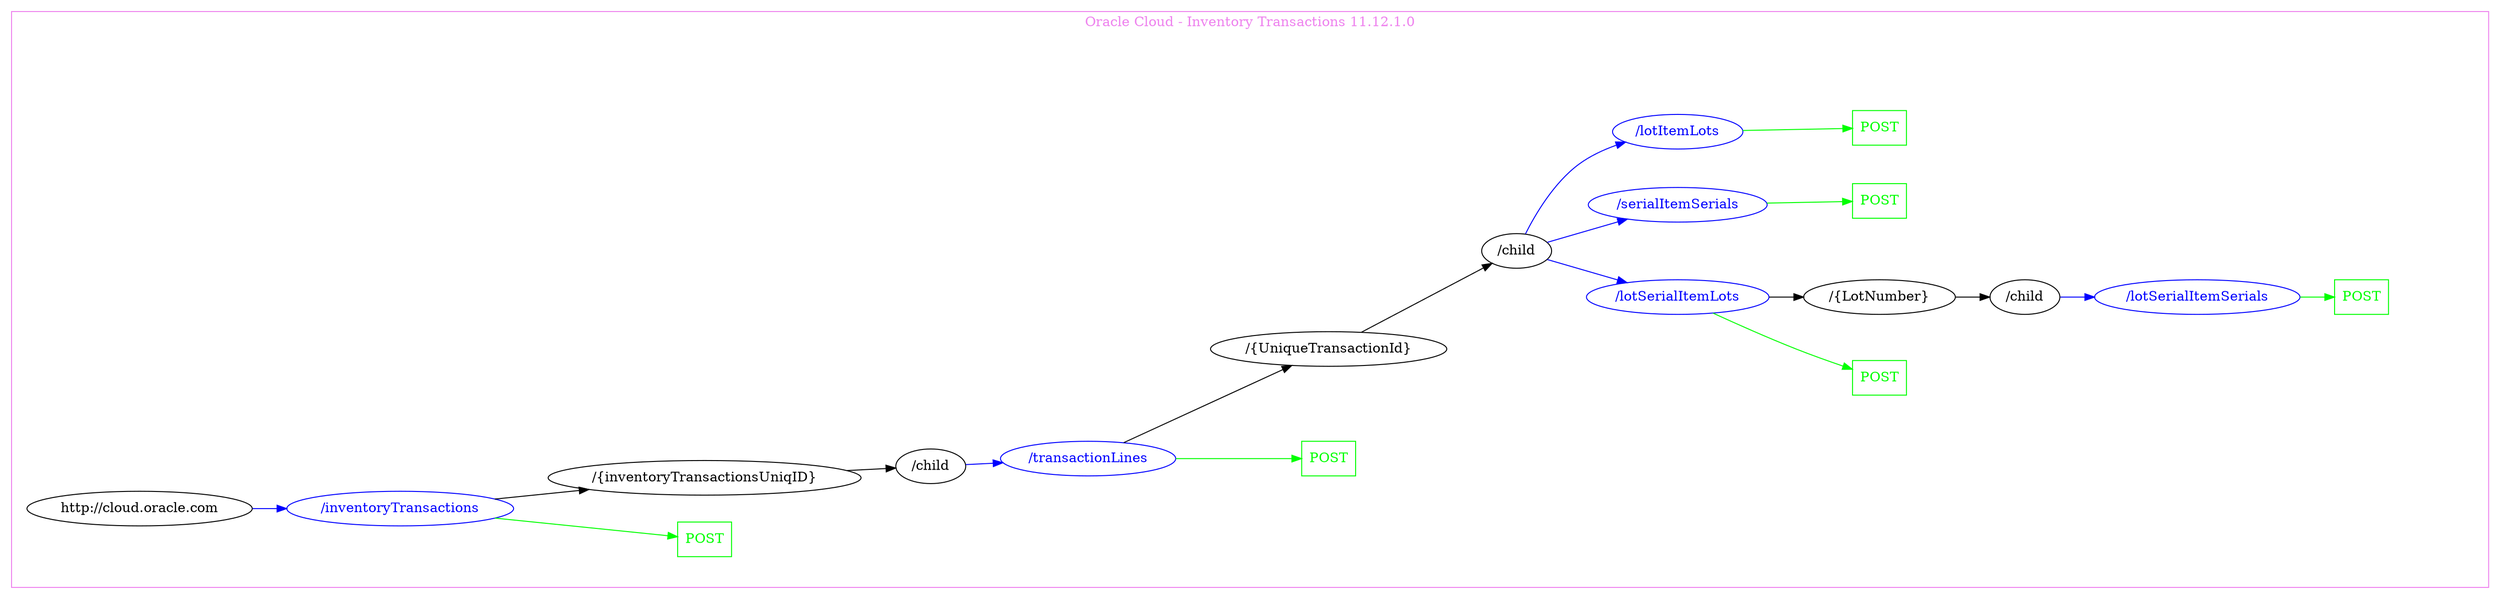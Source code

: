 digraph Cloud_Computing_REST_API {
rankdir="LR";
subgraph cluster_0 {
label="Oracle Cloud - Inventory Transactions 11.12.1.0"
color=violet
fontcolor=violet
subgraph cluster_1 {
label=""
color=white
fontcolor=white
node1 [label="http://cloud.oracle.com", shape="ellipse", color="black", fontcolor="black"]
node1 -> node2 [color="blue", fontcolor="blue"]
subgraph cluster_2 {
label=""
color=white
fontcolor=white
node2 [label="/inventoryTransactions", shape="ellipse", color="blue", fontcolor="blue"]
node2 -> node3 [color="green", fontcolor="green"]
subgraph cluster_3 {
label=""
color=white
fontcolor=white
node3 [label="POST", shape="box", color="green", fontcolor="green"]
}
node2 -> node4 [color="black", fontcolor="black"]
subgraph cluster_4 {
label=""
color=white
fontcolor=white
node4 [label="/{inventoryTransactionsUniqID}", shape="ellipse", color="black", fontcolor="black"]
node4 -> node5 [color="black", fontcolor="black"]
subgraph cluster_5 {
label=""
color=white
fontcolor=white
node5 [label="/child", shape="ellipse", color="black", fontcolor="black"]
node5 -> node6 [color="blue", fontcolor="blue"]
subgraph cluster_6 {
label=""
color=white
fontcolor=white
node6 [label="/transactionLines", shape="ellipse", color="blue", fontcolor="blue"]
node6 -> node7 [color="green", fontcolor="green"]
subgraph cluster_7 {
label=""
color=white
fontcolor=white
node7 [label="POST", shape="box", color="green", fontcolor="green"]
}
node6 -> node8 [color="black", fontcolor="black"]
subgraph cluster_8 {
label=""
color=white
fontcolor=white
node8 [label="/{UniqueTransactionId}", shape="ellipse", color="black", fontcolor="black"]
node8 -> node9 [color="black", fontcolor="black"]
subgraph cluster_9 {
label=""
color=white
fontcolor=white
node9 [label="/child", shape="ellipse", color="black", fontcolor="black"]
node9 -> node10 [color="blue", fontcolor="blue"]
subgraph cluster_10 {
label=""
color=white
fontcolor=white
node10 [label="/lotSerialItemLots", shape="ellipse", color="blue", fontcolor="blue"]
node10 -> node11 [color="green", fontcolor="green"]
subgraph cluster_11 {
label=""
color=white
fontcolor=white
node11 [label="POST", shape="box", color="green", fontcolor="green"]
}
node10 -> node12 [color="black", fontcolor="black"]
subgraph cluster_12 {
label=""
color=white
fontcolor=white
node12 [label="/{LotNumber}", shape="ellipse", color="black", fontcolor="black"]
node12 -> node13 [color="black", fontcolor="black"]
subgraph cluster_13 {
label=""
color=white
fontcolor=white
node13 [label="/child", shape="ellipse", color="black", fontcolor="black"]
node13 -> node14 [color="blue", fontcolor="blue"]
subgraph cluster_14 {
label=""
color=white
fontcolor=white
node14 [label="/lotSerialItemSerials", shape="ellipse", color="blue", fontcolor="blue"]
node14 -> node15 [color="green", fontcolor="green"]
subgraph cluster_15 {
label=""
color=white
fontcolor=white
node15 [label="POST", shape="box", color="green", fontcolor="green"]
}
}
}
}
}
node9 -> node16 [color="blue", fontcolor="blue"]
subgraph cluster_16 {
label=""
color=white
fontcolor=white
node16 [label="/serialItemSerials", shape="ellipse", color="blue", fontcolor="blue"]
node16 -> node17 [color="green", fontcolor="green"]
subgraph cluster_17 {
label=""
color=white
fontcolor=white
node17 [label="POST", shape="box", color="green", fontcolor="green"]
}
}
node9 -> node18 [color="blue", fontcolor="blue"]
subgraph cluster_18 {
label=""
color=white
fontcolor=white
node18 [label="/lotItemLots", shape="ellipse", color="blue", fontcolor="blue"]
node18 -> node19 [color="green", fontcolor="green"]
subgraph cluster_19 {
label=""
color=white
fontcolor=white
node19 [label="POST", shape="box", color="green", fontcolor="green"]
}
}
}
}
}
}
}
}
}
}
}
